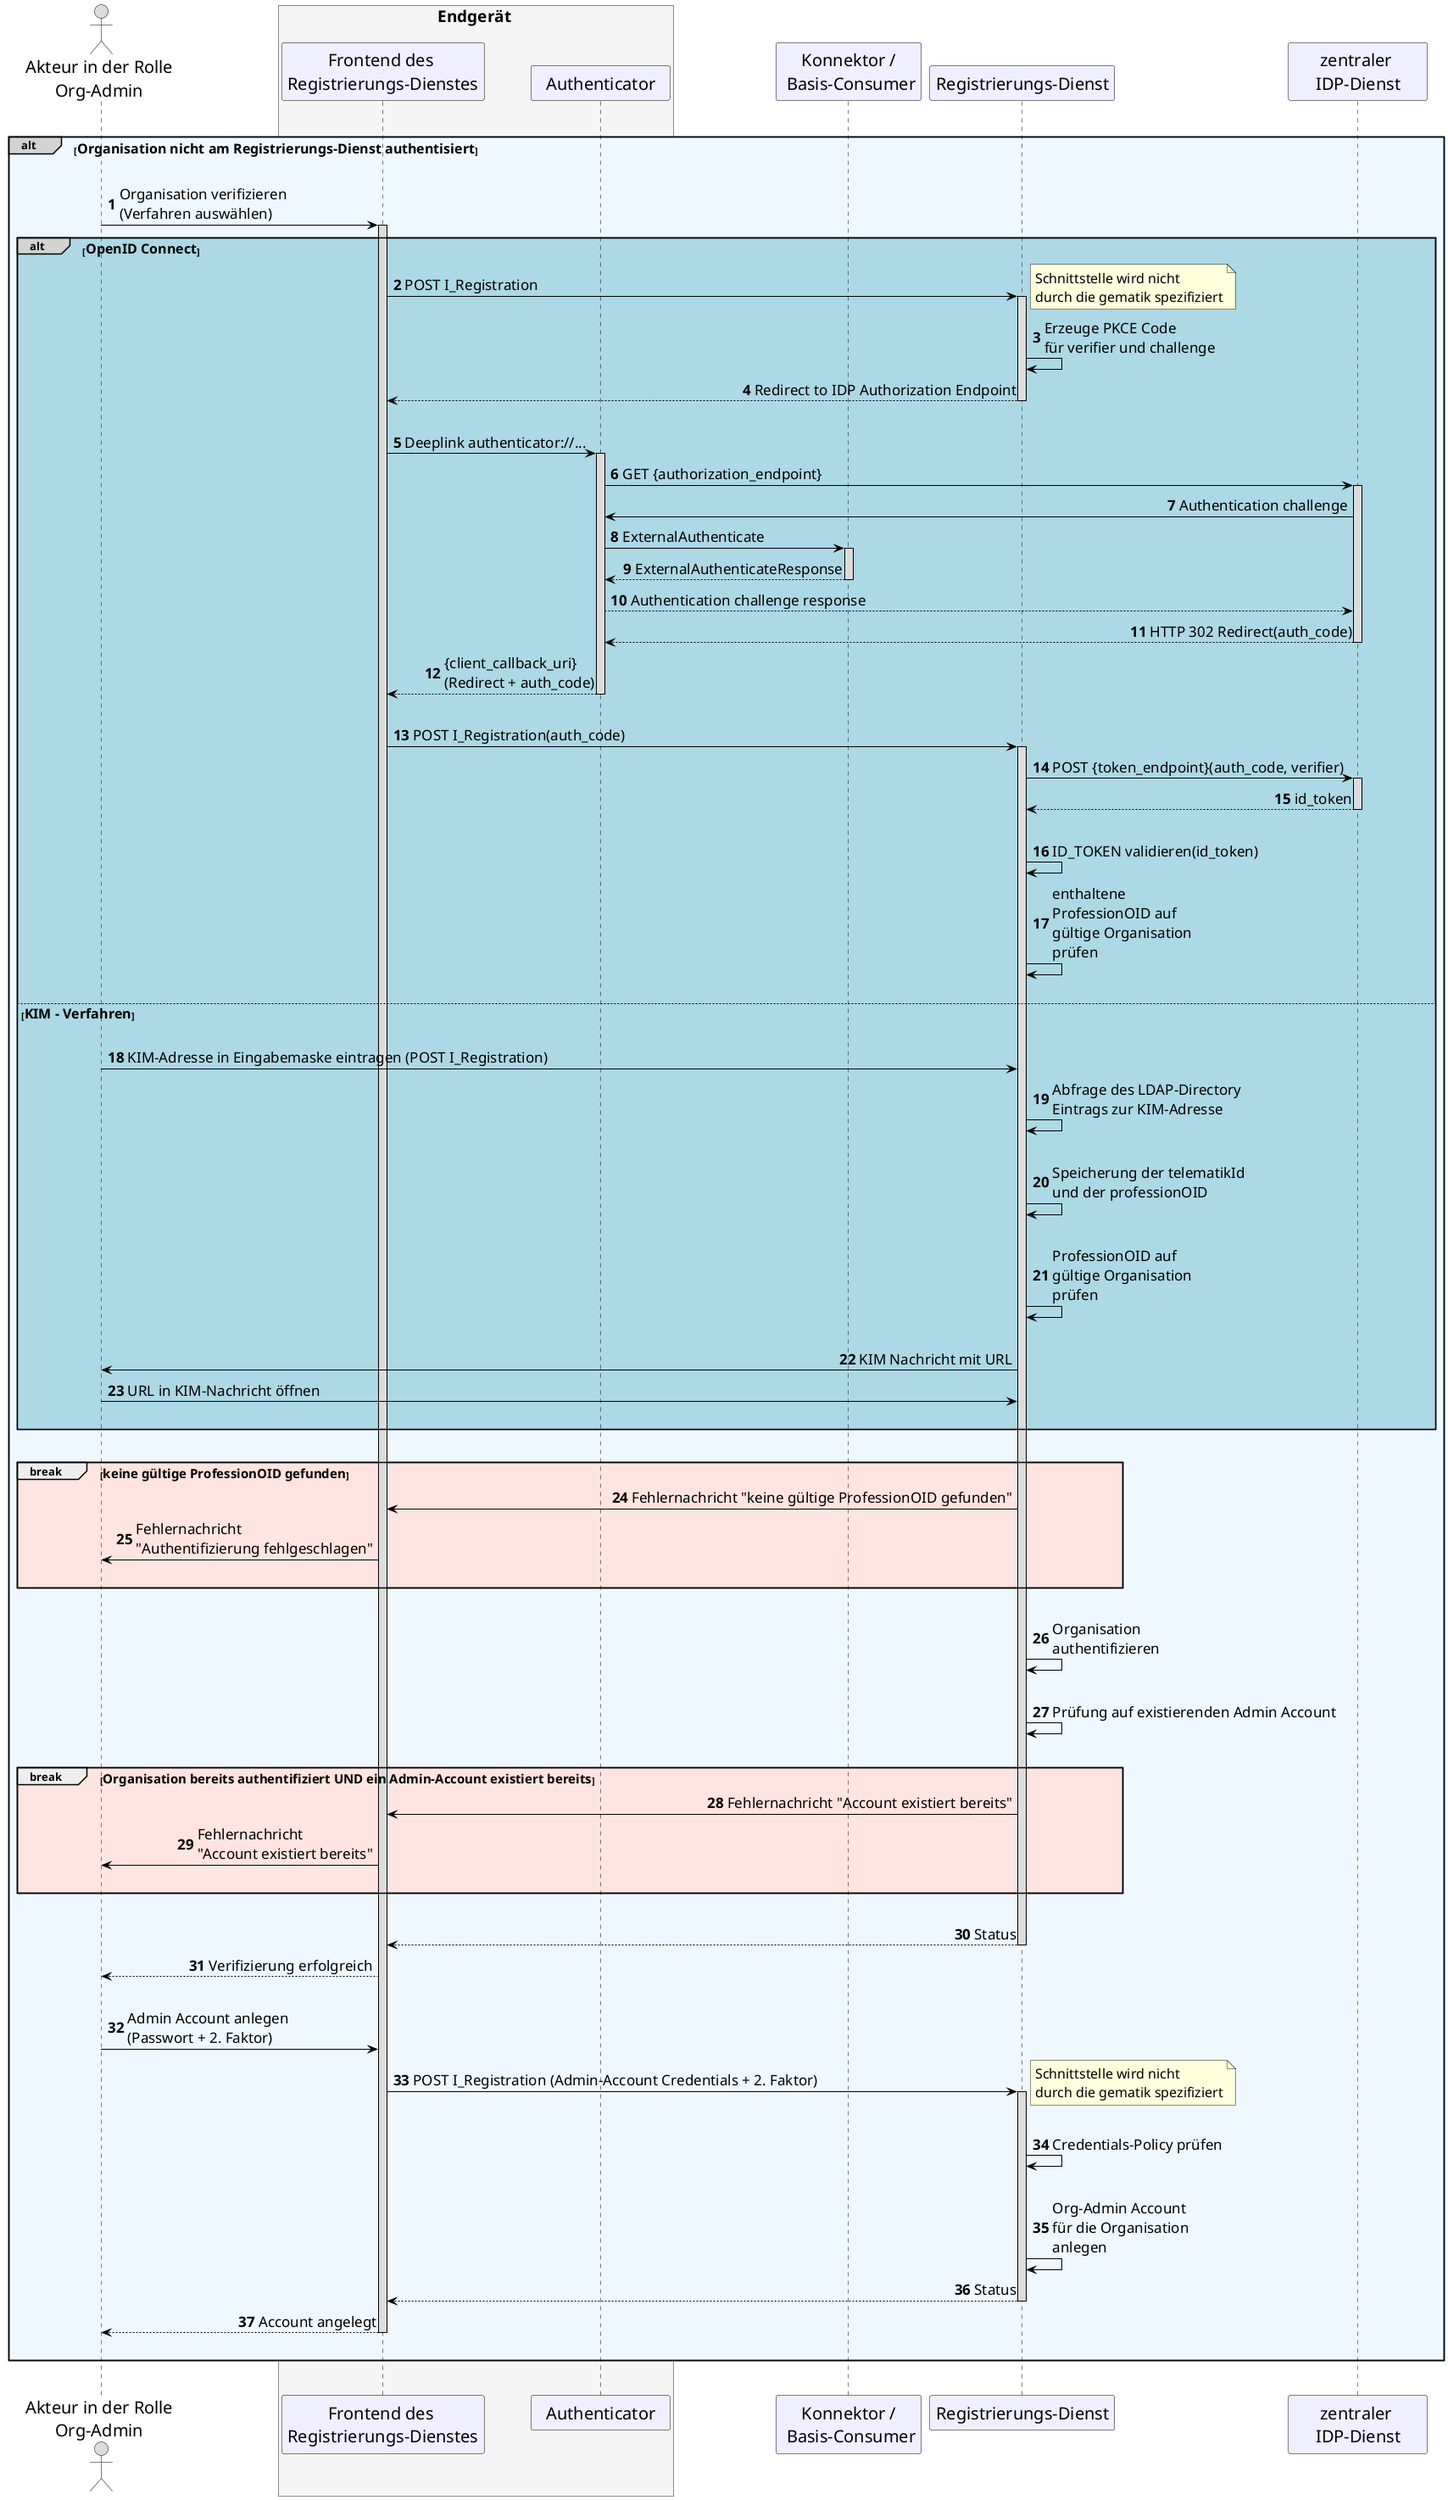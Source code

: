 /'
# TI-Messenger 1.1
# TI-Messenger-Dienst
# UC - 10103
# Sequence Diagram
# Name: Authentisieren einer Organisation am TI-Messenger-Dienst
'/

@startuml
skinparam sequenceMessageAlign direction
skinparam WrapWidth 300
skinparam minClassWidth 150
skinparam BoxPadding 1
scale max 2048 width
autonumber

skinparam sequence {
  ArrowColor black
  ArrowFontSize 17
  ActorBorderColor black
  LifeLineBorderColor black
  LifeLineBackgroundColor Gainsboro

  ParticipantBorderColor Motivation
  ParticipantBackgroundColor Motivation
  ParticipantFontSize 20
  ParticipantFontColor black
  ParticipantBorderColor Black
  ParticipantBackgroundColor MOTIVATION

  ActorBackgroundColor Gainsboro
  ActorFontColor black
  ActorFontSize 20
}

actor oa as "Akteur in der Rolle\nOrg-Admin"
  box <size:19>Endgerät</size> #WhiteSmoke
  participant wb as "Frontend des \nRegistrierungs-Dienstes"
  participant au as "Authenticator"
  end box
participant ko as "Konnektor /\n Basis-Consumer"
participant rd as "Registrierungs-Dienst"
participant ip as "zentraler \nIDP-Dienst"



|||
alt#LightGrey #AliceBlue <size:16>Organisation nicht am Registrierungs-Dienst authentisiert</size>
|||
      oa -> wb: Organisation verifizieren \n(Verfahren auswählen)
      alt#LightGrey #LightBlue <size:16>OpenID Connect</size>
          activate wb
        wb -> rd:POST I_Registration
        note right: <size:16>Schnittstelle wird nicht \n<size:16>durch die gematik spezifiziert</size>
          activate rd
        rd->rd: Erzeuge PKCE Code \nfür verifier und challenge
        rd --> wb: Redirect to IDP Authorization Endpoint
          deactivate rd
        |||
        wb -> au: Deeplink authenticator://...
        activate au
        au -> ip: GET {authorization_endpoint}
        activate ip
        ip -> au: Authentication challenge
        au -> ko: ExternalAuthenticate
          activate ko
        ko --> au: ExternalAuthenticateResponse
          deactivate ko
        au -->ip: Authentication challenge response
        ip -->au: HTTP 302 Redirect(auth_code)
          deactivate ip
        au -->wb: {client_callback_uri}\n(Redirect + auth_code)
          deactivate au
        |||
        wb -> rd: POST I_Registration(auth_code)
          activate rd
        rd -> ip: POST {token_endpoint}(auth_code, verifier)
          activate ip
        ip --> rd: id_token
          deactivate ip
        |||
        rd -> rd: ID_TOKEN validieren(id_token)
        rd -> rd: enthaltene \nProfessionOID auf \ngültige Organisation \nprüfen
        |||
      else <size:16>KIM - Verfahren</size>
        |||
        oa -> rd: KIM-Adresse in Eingabemaske eintragen (POST I_Registration)
        rd -> rd: Abfrage des LDAP-Directory\nEintrags zur KIM-Adresse
        |||
        rd -> rd: Speicherung der telematikId\nund der professionOID
        |||
        rd -> rd: ProfessionOID auf\ngültige Organisation\nprüfen
        |||
        rd -> oa: KIM Nachricht mit URL
        oa -> rd: URL in KIM-Nachricht öffnen
        |||
      end
      |||

    break #MistyRose <size:15>keine gültige ProfessionOID gefunden</size>
      rd -> wb: Fehlernachricht "keine gültige ProfessionOID gefunden"
      wb -> oa: Fehlernachricht \n"Authentifizierung fehlgeschlagen"
      |||
    end

      |||
      rd-> rd: Organisation \nauthentifizieren
      |||
      rd -> rd : Prüfung auf existierenden Admin Account
      |||
        break #MistyRose <size:15>Organisation bereits authentifiziert UND ein Admin-Account existiert bereits</size>
         rd -> wb: Fehlernachricht "Account existiert bereits"
         wb -> oa: Fehlernachricht \n"Account existiert bereits"
         |||
        end
      |||
      rd --> wb: Status
        deactivate rd
      wb --> oa: Verifizierung erfolgreich
      |||
      oa -> wb: Admin Account anlegen \n(Passwort + 2. Faktor)
      wb -> rd: POST I_Registration (Admin-Account Credentials + 2. Faktor)
      note right: <size:16>Schnittstelle wird nicht \n<size:16>durch die gematik spezifiziert</size>
        activate rd
      |||
      rd -> rd: Credentials-Policy prüfen
      |||
      rd -> rd: Org-Admin Account\nfür die Organisation \nanlegen
      rd --> wb: Status
       deactivate rd
      wb --> oa: Account angelegt
       deactivate wb
      |||
end
|||
@enduml
